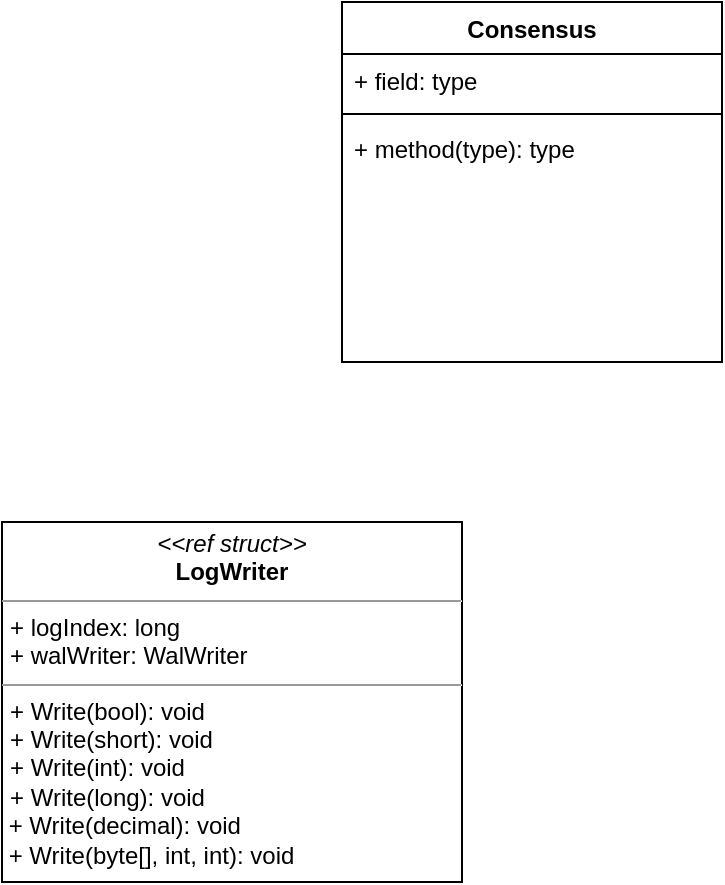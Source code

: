 <mxfile version="21.5.2" type="device">
  <diagram name="Page-1" id="TKsyUdaqfYb6_WVlltfJ">
    <mxGraphModel dx="1264" dy="790" grid="1" gridSize="10" guides="1" tooltips="1" connect="1" arrows="1" fold="1" page="1" pageScale="1" pageWidth="850" pageHeight="1100" math="0" shadow="0">
      <root>
        <mxCell id="0" />
        <mxCell id="1" parent="0" />
        <mxCell id="0u3Zav6aF6NFiMpM5qeM-1" value="Consensus" style="swimlane;fontStyle=1;align=center;verticalAlign=top;childLayout=stackLayout;horizontal=1;startSize=26;horizontalStack=0;resizeParent=1;resizeParentMax=0;resizeLast=0;collapsible=1;marginBottom=0;whiteSpace=wrap;html=1;" vertex="1" parent="1">
          <mxGeometry x="210" y="190" width="190" height="180" as="geometry" />
        </mxCell>
        <mxCell id="0u3Zav6aF6NFiMpM5qeM-2" value="+ field: type" style="text;strokeColor=none;fillColor=none;align=left;verticalAlign=top;spacingLeft=4;spacingRight=4;overflow=hidden;rotatable=0;points=[[0,0.5],[1,0.5]];portConstraint=eastwest;whiteSpace=wrap;html=1;" vertex="1" parent="0u3Zav6aF6NFiMpM5qeM-1">
          <mxGeometry y="26" width="190" height="26" as="geometry" />
        </mxCell>
        <mxCell id="0u3Zav6aF6NFiMpM5qeM-3" value="" style="line;strokeWidth=1;fillColor=none;align=left;verticalAlign=middle;spacingTop=-1;spacingLeft=3;spacingRight=3;rotatable=0;labelPosition=right;points=[];portConstraint=eastwest;strokeColor=inherit;" vertex="1" parent="0u3Zav6aF6NFiMpM5qeM-1">
          <mxGeometry y="52" width="190" height="8" as="geometry" />
        </mxCell>
        <mxCell id="0u3Zav6aF6NFiMpM5qeM-4" value="+ method(type): type" style="text;strokeColor=none;fillColor=none;align=left;verticalAlign=top;spacingLeft=4;spacingRight=4;overflow=hidden;rotatable=0;points=[[0,0.5],[1,0.5]];portConstraint=eastwest;whiteSpace=wrap;html=1;" vertex="1" parent="0u3Zav6aF6NFiMpM5qeM-1">
          <mxGeometry y="60" width="190" height="120" as="geometry" />
        </mxCell>
        <mxCell id="0u3Zav6aF6NFiMpM5qeM-5" value="&lt;p style=&quot;margin:0px;margin-top:4px;text-align:center;&quot;&gt;&lt;i&gt;&amp;lt;&amp;lt;ref struct&amp;gt;&amp;gt;&lt;/i&gt;&lt;br&gt;&lt;b&gt;LogWriter&lt;/b&gt;&lt;/p&gt;&lt;hr size=&quot;1&quot;&gt;&lt;p style=&quot;margin:0px;margin-left:4px;&quot;&gt;+ logIndex: long&lt;br&gt;+ walWriter: WalWriter&lt;/p&gt;&lt;hr size=&quot;1&quot;&gt;&lt;p style=&quot;margin:0px;margin-left:4px;&quot;&gt;+ Write(bool): void&lt;/p&gt;&lt;p style=&quot;margin:0px;margin-left:4px;&quot;&gt;&lt;span style=&quot;background-color: initial;&quot;&gt;+ Write(short): void&lt;/span&gt;&lt;br&gt;&lt;/p&gt;&lt;p style=&quot;margin:0px;margin-left:4px;&quot;&gt;+ Write(int): void&lt;/p&gt;&lt;p style=&quot;margin:0px;margin-left:4px;&quot;&gt;&lt;span style=&quot;background-color: initial;&quot;&gt;+ Write(long): void&lt;/span&gt;&lt;br&gt;&lt;/p&gt;&amp;nbsp;+ Write(decimal): void&lt;br&gt;&amp;nbsp;+ Write(byte[], int, int): void" style="verticalAlign=top;align=left;overflow=fill;fontSize=12;fontFamily=Helvetica;html=1;whiteSpace=wrap;" vertex="1" parent="1">
          <mxGeometry x="40" y="450" width="230" height="180" as="geometry" />
        </mxCell>
      </root>
    </mxGraphModel>
  </diagram>
</mxfile>
